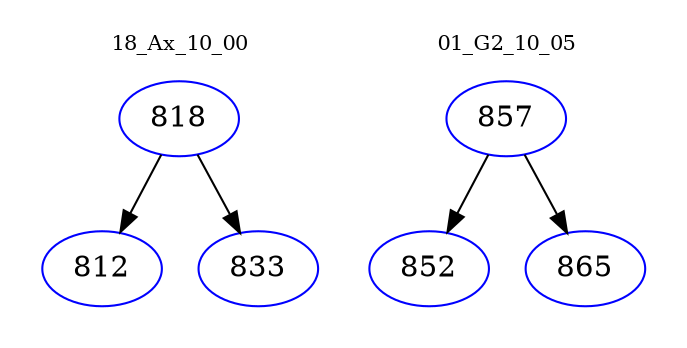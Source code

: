 digraph{
subgraph cluster_0 {
color = white
label = "18_Ax_10_00";
fontsize=10;
T0_818 [label="818", color="blue"]
T0_818 -> T0_812 [color="black"]
T0_812 [label="812", color="blue"]
T0_818 -> T0_833 [color="black"]
T0_833 [label="833", color="blue"]
}
subgraph cluster_1 {
color = white
label = "01_G2_10_05";
fontsize=10;
T1_857 [label="857", color="blue"]
T1_857 -> T1_852 [color="black"]
T1_852 [label="852", color="blue"]
T1_857 -> T1_865 [color="black"]
T1_865 [label="865", color="blue"]
}
}
